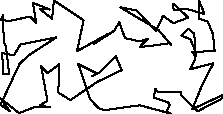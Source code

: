 unitsize(0.001cm);
// 29804.9
draw((3477,949)--(3502,1067));
draw((3502,1067)--(3423,1241));
draw((3423,1241)--(3404,1307));
draw((3404,1307)--(3239,1376));
draw((3239,1376)--(3364,1498));
draw((3364,1498)--(3468,1404));
draw((3468,1404)--(3479,1023));
draw((3479,1023)--(3430,1088));
draw((3430,1088)--(3825,1101));
draw((3825,1101)--(3796,1401));
draw((3796,1401)--(3702,1624));
draw((3702,1624)--(3551,1673));
draw((3551,1673)--(3548,1999));
draw((3548,1999)--(3646,1758));
draw((3646,1758)--(3326,1846));
draw((3326,1846)--(3105,1823));
draw((3105,1823)--(3083,1938));
draw((3083,1938)--(3104,1931));
draw((3104,1931)--(3359,1693));
draw((3359,1693)--(3098,1594));
draw((3098,1594)--(2916,1724));
draw((2916,1724)--(2790,1457));
draw((2790,1457)--(2445,1820));
draw((2445,1820)--(2164,1874));
draw((2164,1874)--(2835,1472));
draw((2835,1472)--(3061,1211));
draw((3061,1211)--(3029,1242));
draw((3029,1242)--(2849,1214));
draw((2849,1214)--(2503,1172));
draw((2503,1172)--(2609,1286));
draw((2609,1286)--(2643,1320));
draw((2643,1320)--(2502,1274));
draw((2502,1274)--(2243,1332));
draw((2243,1332)--(2143,1611));
draw((2143,1611)--(2053,1461));
draw((2053,1461)--(1689,1223));
draw((1689,1223)--(1937,1400));
draw((1937,1400)--(1398,1100));
draw((1398,1100)--(1513,1646));
draw((1513,1646)--(989,1997));
draw((989,1997)--(958,1670));
draw((958,1670)--(739,1850));
draw((739,1850)--(920,1835));
draw((920,1835)--(618,1953));
draw((618,1953)--(678,1599));
draw((678,1599)--(571,1711));
draw((571,1711)--(198,1632));
draw((198,1632)--(53,1657));
draw((53,1657)--(91,1732));
draw((91,1732)--(106,1267));
draw((106,1267)--(144,1185));
draw((144,1185)--(201,693));
draw((201,693)--(96,691));
draw((96,691)--(78,1066));
draw((78,1066)--(285,1029));
draw((285,1029)--(397,1217));
draw((397,1217)--(1034,1344));
draw((1034,1344)--(538,1023));
draw((538,1023)--(382,872));
draw((382,872)--(48,154));
draw((48,154)--(217,38));
draw((217,38)--(48,267));
draw((48,267)--(374,9));
draw((374,9)--(640,110));
draw((640,110)--(923,108));
draw((923,108)--(741,146));
draw((741,146)--(876,220));
draw((876,220)--(765,833));
draw((765,833)--(878,715));
draw((878,715)--(1086,868));
draw((1086,868)--(1067,371));
draw((1067,371)--(1280,237));
draw((1280,237)--(1754,559));
draw((1754,559)--(2186,766));
draw((2186,766)--(2081,1011));
draw((2081,1011)--(1806,733));
draw((1806,733)--(1668,658));
draw((1668,658)--(1741,712));
draw((1741,712)--(1419,872));
draw((1419,872)--(1628,253));
draw((1628,253)--(1782,93));
draw((1782,93)--(1878,59));
draw((1878,59)--(2502,146));
draw((2502,146)--(3048,1));
draw((3048,1)--(2977,39));
draw((2977,39)--(3035,152));
draw((3035,152)--(3019,189));
draw((3019,189)--(2753,283));
draw((2753,283)--(2779,435));
draw((2779,435)--(2823,376));
draw((2823,376)--(3230,380));
draw((3230,380)--(3232,324));
draw((3232,324)--(3527,41));
draw((3527,41)--(3941,258));
draw((3941,258)--(3972,329));
draw((3972,329)--(3431,78));
draw((3431,78)--(3613,523));
draw((3613,523)--(3803,886));
draw((3803,886)--(3393,782));
draw((3393,782)--(3477,949));
